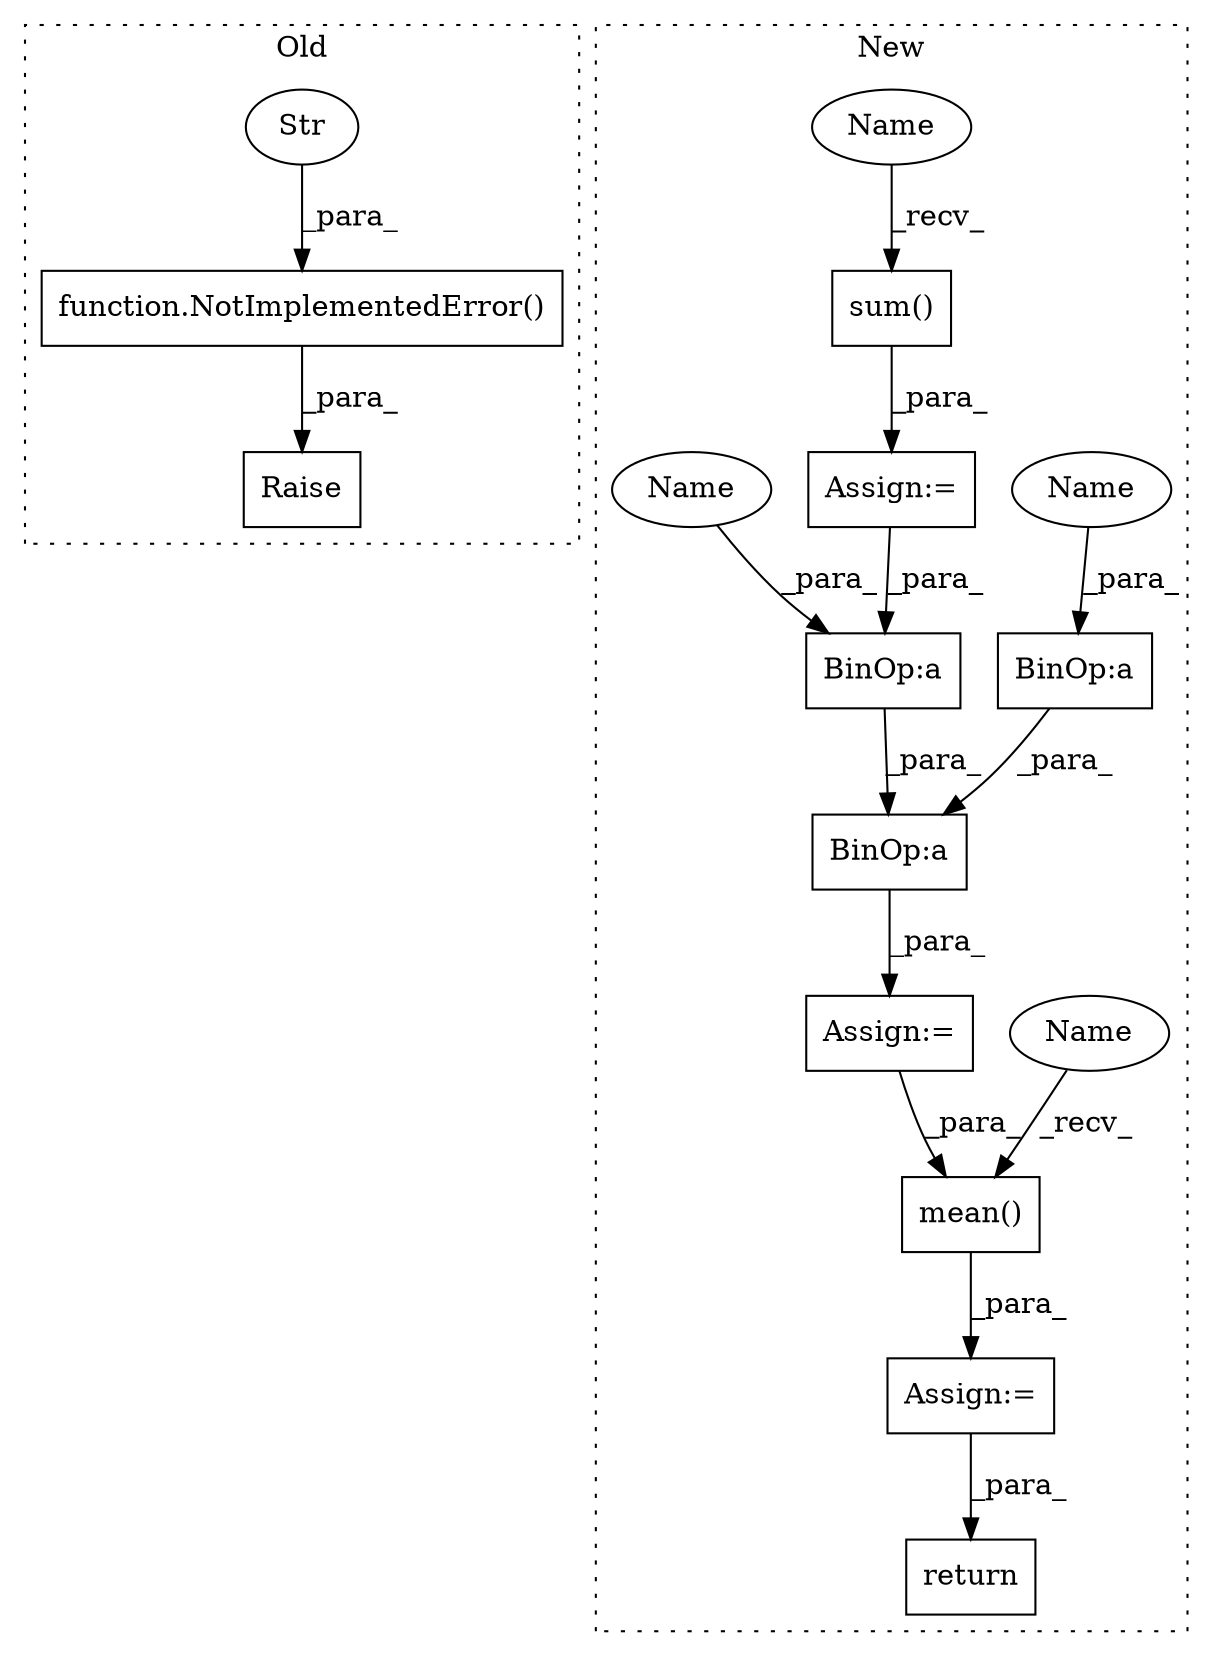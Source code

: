 digraph G {
subgraph cluster0 {
1 [label="function.NotImplementedError()" a="75" s="8393,8431" l="20,1" shape="box"];
4 [label="Str" a="66" s="8413" l="18" shape="ellipse"];
5 [label="Raise" a="91" s="8387" l="6" shape="box"];
label = "Old";
style="dotted";
}
subgraph cluster1 {
2 [label="mean()" a="75" s="9008,9028" l="11,1" shape="box"];
3 [label="BinOp:a" a="82" s="8978" l="3" shape="box"];
6 [label="Assign:=" a="68" s="9005" l="3" shape="box"];
7 [label="BinOp:a" a="82" s="8968" l="3" shape="box"];
8 [label="sum()" a="75" s="8880,8935" l="10,11" shape="box"];
9 [label="Assign:=" a="68" s="8877" l="3" shape="box"];
10 [label="BinOp:a" a="82" s="8987" l="3" shape="box"];
11 [label="Assign:=" a="68" s="8960" l="3" shape="box"];
12 [label="return" a="93" s="9034" l="7" shape="box"];
13 [label="Name" a="87" s="8880" l="5" shape="ellipse"];
14 [label="Name" a="87" s="9008" l="5" shape="ellipse"];
15 [label="Name" a="87" s="8971" l="6" shape="ellipse"];
16 [label="Name" a="87" s="8990" l="6" shape="ellipse"];
label = "New";
style="dotted";
}
1 -> 5 [label="_para_"];
2 -> 6 [label="_para_"];
3 -> 11 [label="_para_"];
4 -> 1 [label="_para_"];
6 -> 12 [label="_para_"];
7 -> 3 [label="_para_"];
8 -> 9 [label="_para_"];
9 -> 10 [label="_para_"];
10 -> 3 [label="_para_"];
11 -> 2 [label="_para_"];
13 -> 8 [label="_recv_"];
14 -> 2 [label="_recv_"];
15 -> 7 [label="_para_"];
16 -> 10 [label="_para_"];
}